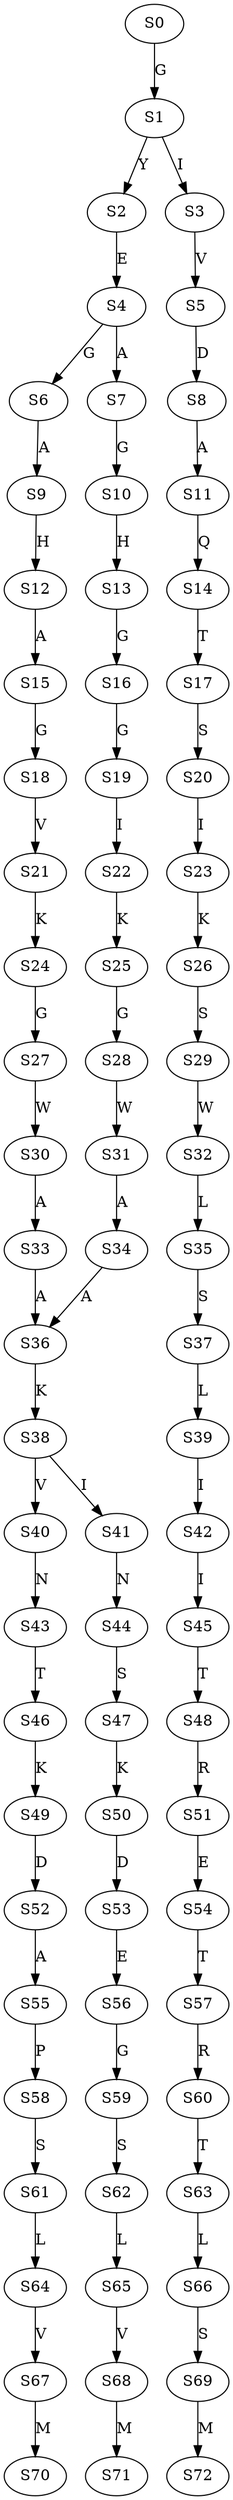 strict digraph  {
	S0 -> S1 [ label = G ];
	S1 -> S2 [ label = Y ];
	S1 -> S3 [ label = I ];
	S2 -> S4 [ label = E ];
	S3 -> S5 [ label = V ];
	S4 -> S6 [ label = G ];
	S4 -> S7 [ label = A ];
	S5 -> S8 [ label = D ];
	S6 -> S9 [ label = A ];
	S7 -> S10 [ label = G ];
	S8 -> S11 [ label = A ];
	S9 -> S12 [ label = H ];
	S10 -> S13 [ label = H ];
	S11 -> S14 [ label = Q ];
	S12 -> S15 [ label = A ];
	S13 -> S16 [ label = G ];
	S14 -> S17 [ label = T ];
	S15 -> S18 [ label = G ];
	S16 -> S19 [ label = G ];
	S17 -> S20 [ label = S ];
	S18 -> S21 [ label = V ];
	S19 -> S22 [ label = I ];
	S20 -> S23 [ label = I ];
	S21 -> S24 [ label = K ];
	S22 -> S25 [ label = K ];
	S23 -> S26 [ label = K ];
	S24 -> S27 [ label = G ];
	S25 -> S28 [ label = G ];
	S26 -> S29 [ label = S ];
	S27 -> S30 [ label = W ];
	S28 -> S31 [ label = W ];
	S29 -> S32 [ label = W ];
	S30 -> S33 [ label = A ];
	S31 -> S34 [ label = A ];
	S32 -> S35 [ label = L ];
	S33 -> S36 [ label = A ];
	S34 -> S36 [ label = A ];
	S35 -> S37 [ label = S ];
	S36 -> S38 [ label = K ];
	S37 -> S39 [ label = L ];
	S38 -> S40 [ label = V ];
	S38 -> S41 [ label = I ];
	S39 -> S42 [ label = I ];
	S40 -> S43 [ label = N ];
	S41 -> S44 [ label = N ];
	S42 -> S45 [ label = I ];
	S43 -> S46 [ label = T ];
	S44 -> S47 [ label = S ];
	S45 -> S48 [ label = T ];
	S46 -> S49 [ label = K ];
	S47 -> S50 [ label = K ];
	S48 -> S51 [ label = R ];
	S49 -> S52 [ label = D ];
	S50 -> S53 [ label = D ];
	S51 -> S54 [ label = E ];
	S52 -> S55 [ label = A ];
	S53 -> S56 [ label = E ];
	S54 -> S57 [ label = T ];
	S55 -> S58 [ label = P ];
	S56 -> S59 [ label = G ];
	S57 -> S60 [ label = R ];
	S58 -> S61 [ label = S ];
	S59 -> S62 [ label = S ];
	S60 -> S63 [ label = T ];
	S61 -> S64 [ label = L ];
	S62 -> S65 [ label = L ];
	S63 -> S66 [ label = L ];
	S64 -> S67 [ label = V ];
	S65 -> S68 [ label = V ];
	S66 -> S69 [ label = S ];
	S67 -> S70 [ label = M ];
	S68 -> S71 [ label = M ];
	S69 -> S72 [ label = M ];
}
